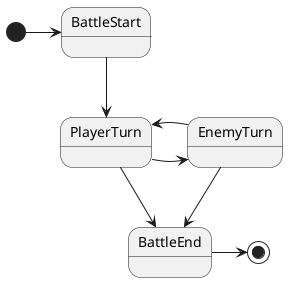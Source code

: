 @startuml BattleSystem
[*] -> BattleStart
BattleStart --> PlayerTurn
PlayerTurn -> EnemyTurn
EnemyTurn -> PlayerTurn
EnemyTurn --> BattleEnd
PlayerTurn --> BattleEnd
BattleEnd -> [*]
@enduml